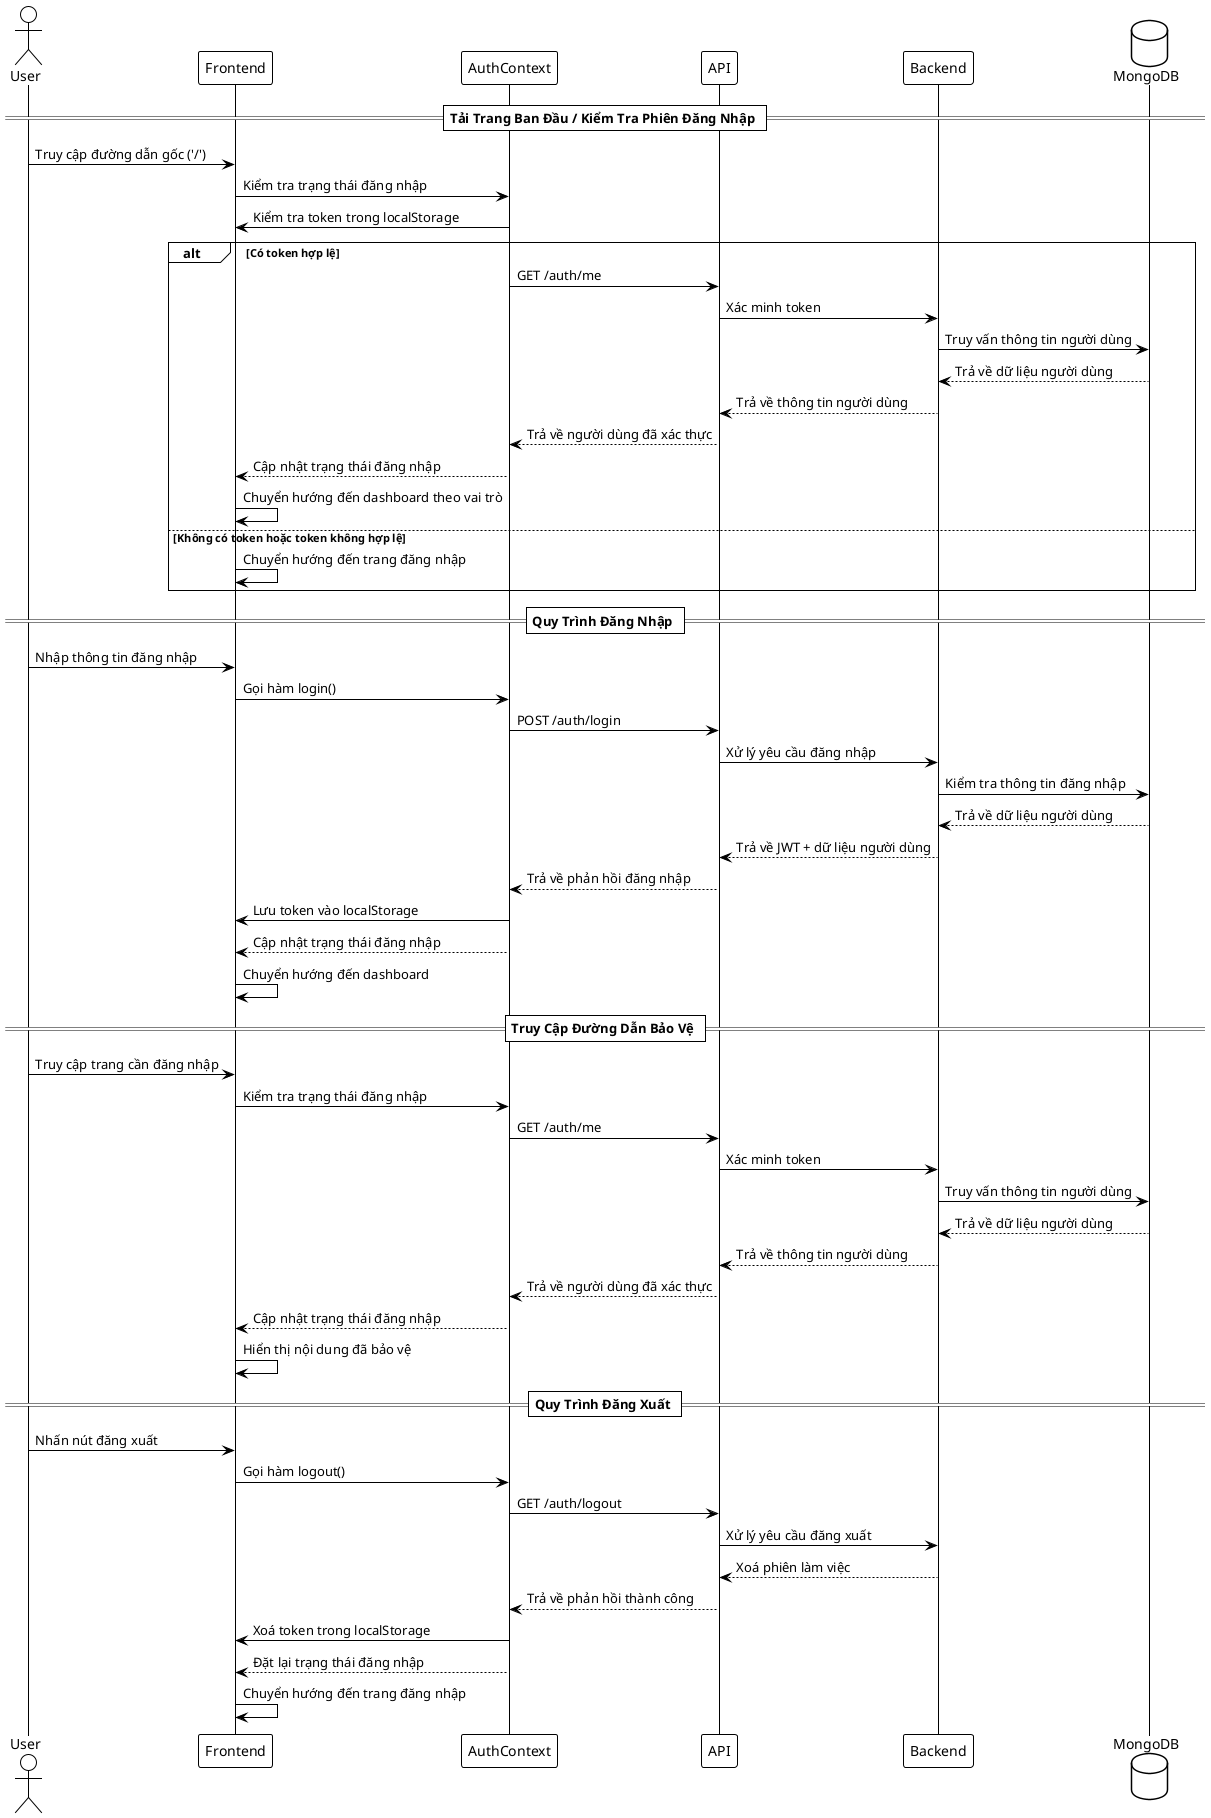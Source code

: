 @startuml sequence
!theme plain
skinparam ParticipantPadding 20
skinparam BoxPadding 10

actor User
participant Frontend
participant AuthContext
participant API
participant Backend
database MongoDB

== Tải Trang Ban Đầu / Kiểm Tra Phiên Đăng Nhập ==
User -> Frontend: Truy cập đường dẫn gốc ('/')
Frontend -> AuthContext: Kiểm tra trạng thái đăng nhập
AuthContext -> Frontend: Kiểm tra token trong localStorage

alt Có token hợp lệ
    AuthContext -> API: GET /auth/me
    API -> Backend: Xác minh token
    Backend -> MongoDB: Truy vấn thông tin người dùng
    MongoDB --> Backend: Trả về dữ liệu người dùng
    Backend --> API: Trả về thông tin người dùng
    API --> AuthContext: Trả về người dùng đã xác thực
    AuthContext --> Frontend: Cập nhật trạng thái đăng nhập
    Frontend -> Frontend: Chuyển hướng đến dashboard theo vai trò
else Không có token hoặc token không hợp lệ
    Frontend -> Frontend: Chuyển hướng đến trang đăng nhập
end

== Quy Trình Đăng Nhập ==
User -> Frontend: Nhập thông tin đăng nhập
Frontend -> AuthContext: Gọi hàm login()
AuthContext -> API: POST /auth/login
API -> Backend: Xử lý yêu cầu đăng nhập
Backend -> MongoDB: Kiểm tra thông tin đăng nhập
MongoDB --> Backend: Trả về dữ liệu người dùng
Backend --> API: Trả về JWT + dữ liệu người dùng
API --> AuthContext: Trả về phản hồi đăng nhập
AuthContext -> Frontend: Lưu token vào localStorage
AuthContext --> Frontend: Cập nhật trạng thái đăng nhập
Frontend -> Frontend: Chuyển hướng đến dashboard

== Truy Cập Đường Dẫn Bảo Vệ ==
User -> Frontend: Truy cập trang cần đăng nhập
Frontend -> AuthContext: Kiểm tra trạng thái đăng nhập
AuthContext -> API: GET /auth/me
API -> Backend: Xác minh token
Backend -> MongoDB: Truy vấn thông tin người dùng
MongoDB --> Backend: Trả về dữ liệu người dùng
Backend --> API: Trả về thông tin người dùng
API --> AuthContext: Trả về người dùng đã xác thực
AuthContext --> Frontend: Cập nhật trạng thái đăng nhập
Frontend -> Frontend: Hiển thị nội dung đã bảo vệ

== Quy Trình Đăng Xuất ==
User -> Frontend: Nhấn nút đăng xuất
Frontend -> AuthContext: Gọi hàm logout()
AuthContext -> API: GET /auth/logout
API -> Backend: Xử lý yêu cầu đăng xuất
Backend --> API: Xoá phiên làm việc
API --> AuthContext: Trả về phản hồi thành công
AuthContext -> Frontend: Xoá token trong localStorage
AuthContext --> Frontend: Đặt lại trạng thái đăng nhập
Frontend -> Frontend: Chuyển hướng đến trang đăng nhập

@enduml

